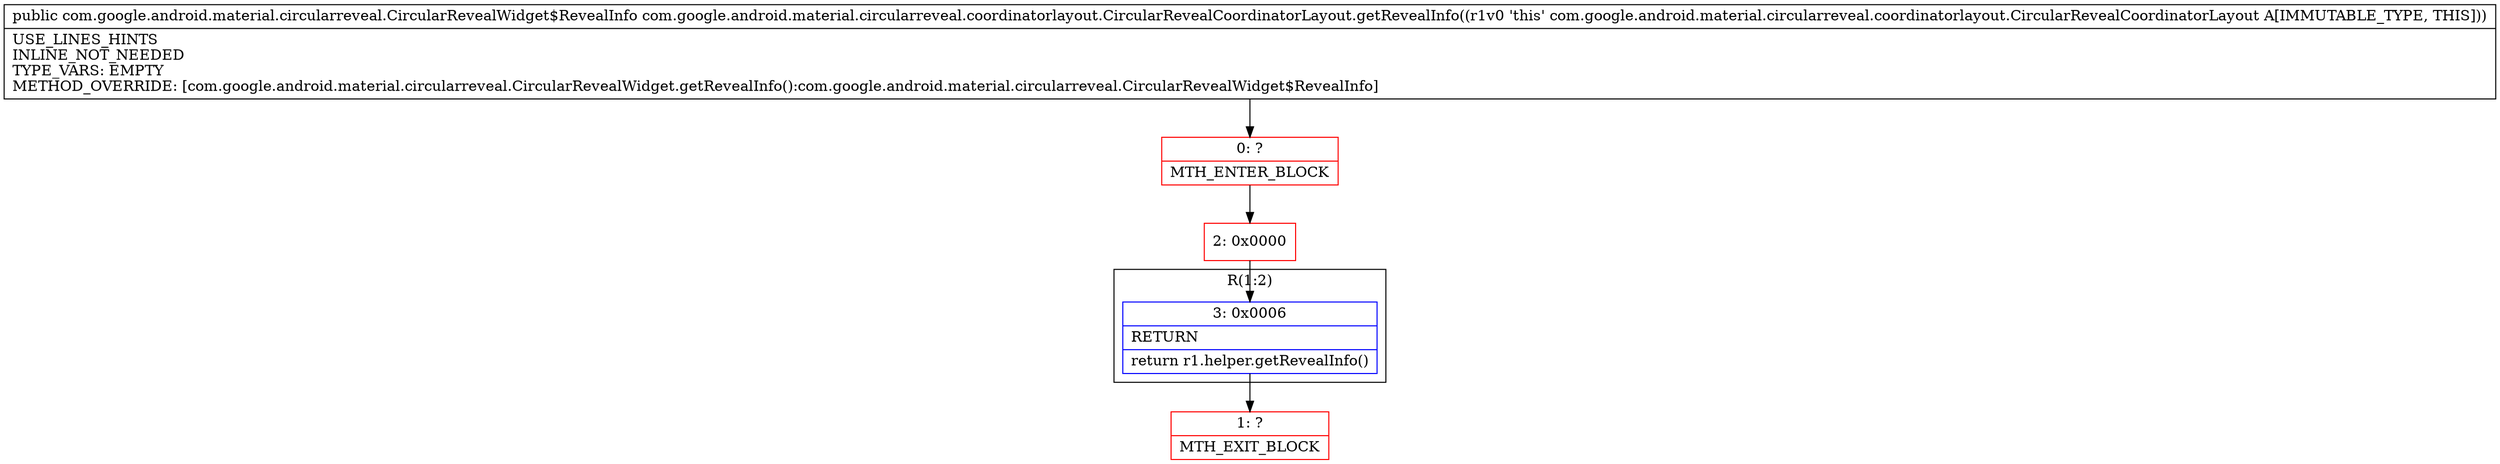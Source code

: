 digraph "CFG forcom.google.android.material.circularreveal.coordinatorlayout.CircularRevealCoordinatorLayout.getRevealInfo()Lcom\/google\/android\/material\/circularreveal\/CircularRevealWidget$RevealInfo;" {
subgraph cluster_Region_508625235 {
label = "R(1:2)";
node [shape=record,color=blue];
Node_3 [shape=record,label="{3\:\ 0x0006|RETURN\l|return r1.helper.getRevealInfo()\l}"];
}
Node_0 [shape=record,color=red,label="{0\:\ ?|MTH_ENTER_BLOCK\l}"];
Node_2 [shape=record,color=red,label="{2\:\ 0x0000}"];
Node_1 [shape=record,color=red,label="{1\:\ ?|MTH_EXIT_BLOCK\l}"];
MethodNode[shape=record,label="{public com.google.android.material.circularreveal.CircularRevealWidget$RevealInfo com.google.android.material.circularreveal.coordinatorlayout.CircularRevealCoordinatorLayout.getRevealInfo((r1v0 'this' com.google.android.material.circularreveal.coordinatorlayout.CircularRevealCoordinatorLayout A[IMMUTABLE_TYPE, THIS]))  | USE_LINES_HINTS\lINLINE_NOT_NEEDED\lTYPE_VARS: EMPTY\lMETHOD_OVERRIDE: [com.google.android.material.circularreveal.CircularRevealWidget.getRevealInfo():com.google.android.material.circularreveal.CircularRevealWidget$RevealInfo]\l}"];
MethodNode -> Node_0;Node_3 -> Node_1;
Node_0 -> Node_2;
Node_2 -> Node_3;
}

